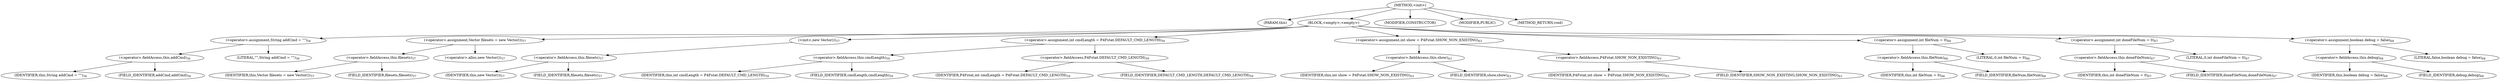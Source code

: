 digraph "&lt;init&gt;" {  
"498" [label = <(METHOD,&lt;init&gt;)> ]
"499" [label = <(PARAM,this)> ]
"500" [label = <(BLOCK,&lt;empty&gt;,&lt;empty&gt;)> ]
"501" [label = <(&lt;operator&gt;.assignment,String addCmd = &quot;&quot;)<SUB>56</SUB>> ]
"502" [label = <(&lt;operator&gt;.fieldAccess,this.addCmd)<SUB>56</SUB>> ]
"503" [label = <(IDENTIFIER,this,String addCmd = &quot;&quot;)<SUB>56</SUB>> ]
"504" [label = <(FIELD_IDENTIFIER,addCmd,addCmd)<SUB>56</SUB>> ]
"505" [label = <(LITERAL,&quot;&quot;,String addCmd = &quot;&quot;)<SUB>56</SUB>> ]
"506" [label = <(&lt;operator&gt;.assignment,Vector filesets = new Vector())<SUB>57</SUB>> ]
"507" [label = <(&lt;operator&gt;.fieldAccess,this.filesets)<SUB>57</SUB>> ]
"508" [label = <(IDENTIFIER,this,Vector filesets = new Vector())<SUB>57</SUB>> ]
"509" [label = <(FIELD_IDENTIFIER,filesets,filesets)<SUB>57</SUB>> ]
"510" [label = <(&lt;operator&gt;.alloc,new Vector())<SUB>57</SUB>> ]
"511" [label = <(&lt;init&gt;,new Vector())<SUB>57</SUB>> ]
"512" [label = <(&lt;operator&gt;.fieldAccess,this.filesets)<SUB>57</SUB>> ]
"513" [label = <(IDENTIFIER,this,new Vector())<SUB>57</SUB>> ]
"514" [label = <(FIELD_IDENTIFIER,filesets,filesets)<SUB>57</SUB>> ]
"515" [label = <(&lt;operator&gt;.assignment,int cmdLength = P4Fstat.DEFAULT_CMD_LENGTH)<SUB>59</SUB>> ]
"516" [label = <(&lt;operator&gt;.fieldAccess,this.cmdLength)<SUB>59</SUB>> ]
"517" [label = <(IDENTIFIER,this,int cmdLength = P4Fstat.DEFAULT_CMD_LENGTH)<SUB>59</SUB>> ]
"518" [label = <(FIELD_IDENTIFIER,cmdLength,cmdLength)<SUB>59</SUB>> ]
"519" [label = <(&lt;operator&gt;.fieldAccess,P4Fstat.DEFAULT_CMD_LENGTH)<SUB>59</SUB>> ]
"520" [label = <(IDENTIFIER,P4Fstat,int cmdLength = P4Fstat.DEFAULT_CMD_LENGTH)<SUB>59</SUB>> ]
"521" [label = <(FIELD_IDENTIFIER,DEFAULT_CMD_LENGTH,DEFAULT_CMD_LENGTH)<SUB>59</SUB>> ]
"522" [label = <(&lt;operator&gt;.assignment,int show = P4Fstat.SHOW_NON_EXISTING)<SUB>63</SUB>> ]
"523" [label = <(&lt;operator&gt;.fieldAccess,this.show)<SUB>63</SUB>> ]
"524" [label = <(IDENTIFIER,this,int show = P4Fstat.SHOW_NON_EXISTING)<SUB>63</SUB>> ]
"525" [label = <(FIELD_IDENTIFIER,show,show)<SUB>63</SUB>> ]
"526" [label = <(&lt;operator&gt;.fieldAccess,P4Fstat.SHOW_NON_EXISTING)<SUB>63</SUB>> ]
"527" [label = <(IDENTIFIER,P4Fstat,int show = P4Fstat.SHOW_NON_EXISTING)<SUB>63</SUB>> ]
"528" [label = <(FIELD_IDENTIFIER,SHOW_NON_EXISTING,SHOW_NON_EXISTING)<SUB>63</SUB>> ]
"529" [label = <(&lt;operator&gt;.assignment,int fileNum = 0)<SUB>66</SUB>> ]
"530" [label = <(&lt;operator&gt;.fieldAccess,this.fileNum)<SUB>66</SUB>> ]
"531" [label = <(IDENTIFIER,this,int fileNum = 0)<SUB>66</SUB>> ]
"532" [label = <(FIELD_IDENTIFIER,fileNum,fileNum)<SUB>66</SUB>> ]
"533" [label = <(LITERAL,0,int fileNum = 0)<SUB>66</SUB>> ]
"534" [label = <(&lt;operator&gt;.assignment,int doneFileNum = 0)<SUB>67</SUB>> ]
"535" [label = <(&lt;operator&gt;.fieldAccess,this.doneFileNum)<SUB>67</SUB>> ]
"536" [label = <(IDENTIFIER,this,int doneFileNum = 0)<SUB>67</SUB>> ]
"537" [label = <(FIELD_IDENTIFIER,doneFileNum,doneFileNum)<SUB>67</SUB>> ]
"538" [label = <(LITERAL,0,int doneFileNum = 0)<SUB>67</SUB>> ]
"539" [label = <(&lt;operator&gt;.assignment,boolean debug = false)<SUB>68</SUB>> ]
"540" [label = <(&lt;operator&gt;.fieldAccess,this.debug)<SUB>68</SUB>> ]
"541" [label = <(IDENTIFIER,this,boolean debug = false)<SUB>68</SUB>> ]
"542" [label = <(FIELD_IDENTIFIER,debug,debug)<SUB>68</SUB>> ]
"543" [label = <(LITERAL,false,boolean debug = false)<SUB>68</SUB>> ]
"544" [label = <(MODIFIER,CONSTRUCTOR)> ]
"545" [label = <(MODIFIER,PUBLIC)> ]
"546" [label = <(METHOD_RETURN,void)> ]
  "498" -> "499" 
  "498" -> "500" 
  "498" -> "544" 
  "498" -> "545" 
  "498" -> "546" 
  "500" -> "501" 
  "500" -> "506" 
  "500" -> "511" 
  "500" -> "515" 
  "500" -> "522" 
  "500" -> "529" 
  "500" -> "534" 
  "500" -> "539" 
  "501" -> "502" 
  "501" -> "505" 
  "502" -> "503" 
  "502" -> "504" 
  "506" -> "507" 
  "506" -> "510" 
  "507" -> "508" 
  "507" -> "509" 
  "511" -> "512" 
  "512" -> "513" 
  "512" -> "514" 
  "515" -> "516" 
  "515" -> "519" 
  "516" -> "517" 
  "516" -> "518" 
  "519" -> "520" 
  "519" -> "521" 
  "522" -> "523" 
  "522" -> "526" 
  "523" -> "524" 
  "523" -> "525" 
  "526" -> "527" 
  "526" -> "528" 
  "529" -> "530" 
  "529" -> "533" 
  "530" -> "531" 
  "530" -> "532" 
  "534" -> "535" 
  "534" -> "538" 
  "535" -> "536" 
  "535" -> "537" 
  "539" -> "540" 
  "539" -> "543" 
  "540" -> "541" 
  "540" -> "542" 
}
